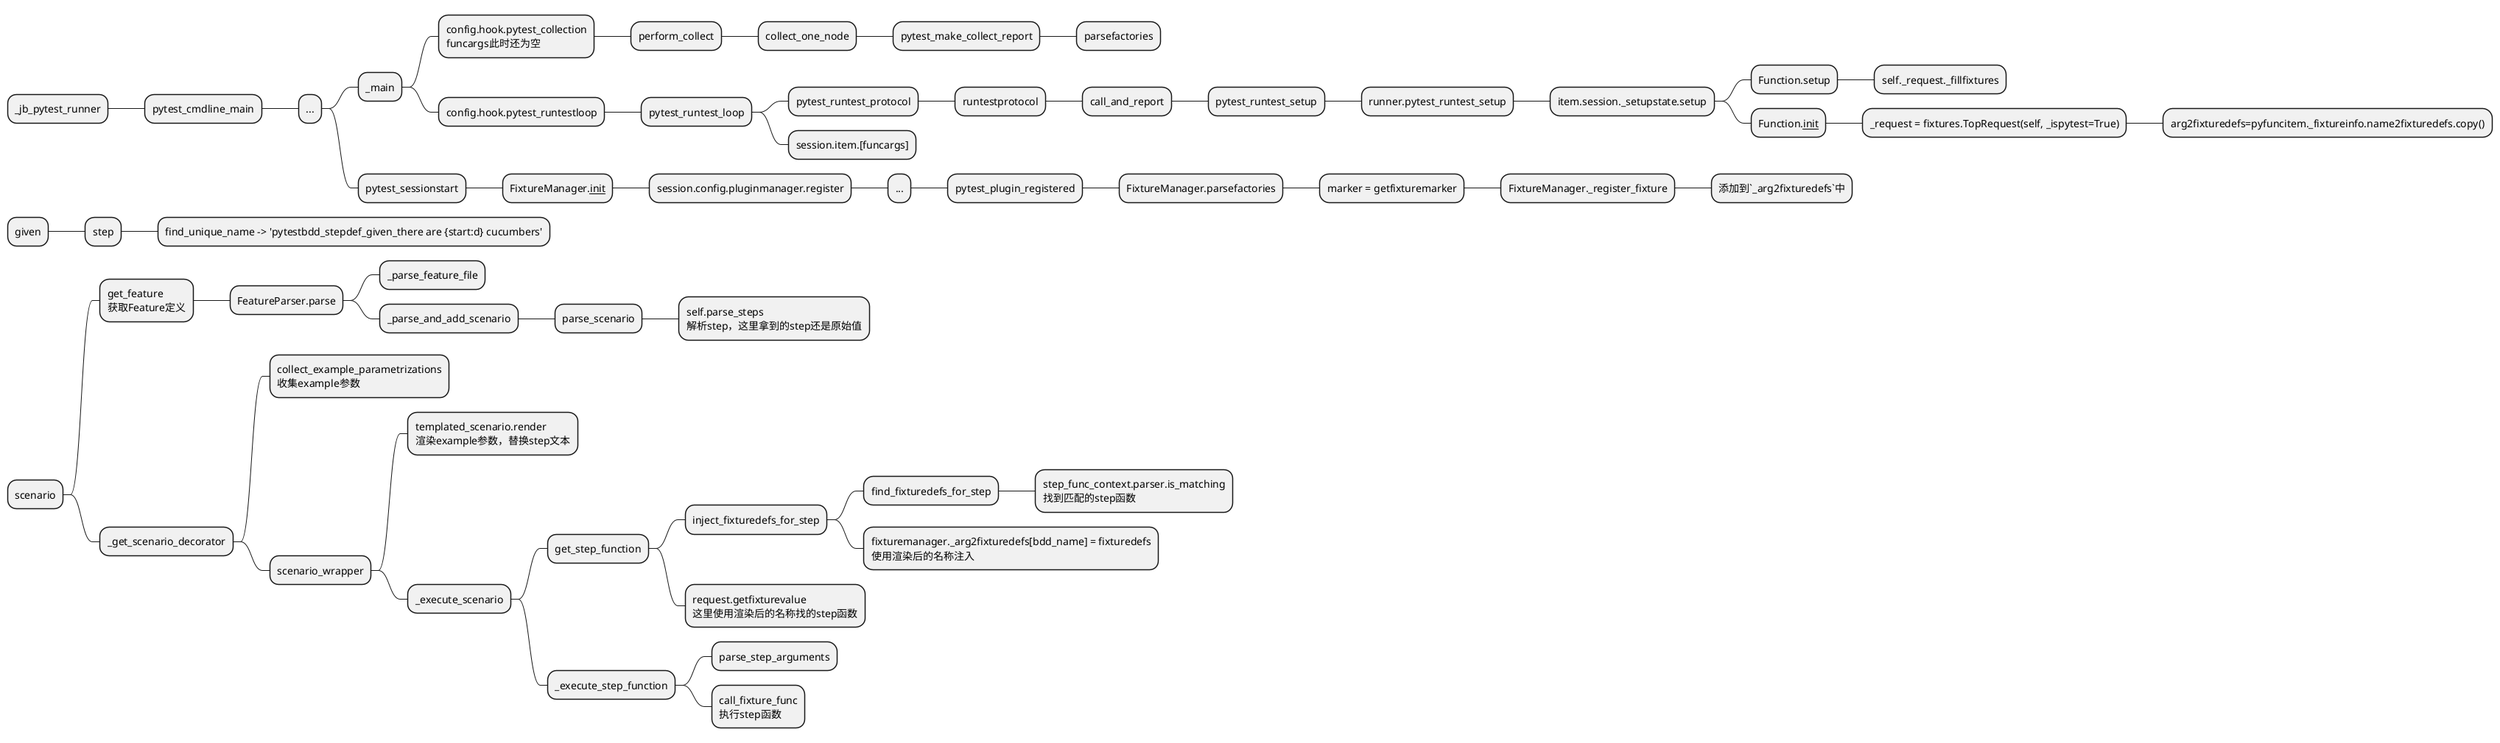 @startmindmap
* _jb_pytest_runner
 * pytest_cmdline_main
  * ...
   * _main
    * config.hook.pytest_collection\nfuncargs此时还为空
     * perform_collect
      * collect_one_node
       * pytest_make_collect_report
        * parsefactories
    * config.hook.pytest_runtestloop
     * pytest_runtest_loop
      * pytest_runtest_protocol
       * runtestprotocol
        * call_and_report
         * pytest_runtest_setup
          * runner.pytest_runtest_setup
           * item.session._setupstate.setup
            * Function.setup
             * self._request._fillfixtures
            * Function.__init__
             * _request = fixtures.TopRequest(self, _ispytest=True)
              * arg2fixturedefs=pyfuncitem._fixtureinfo.name2fixturedefs.copy()
      * session.item.[funcargs]
   * pytest_sessionstart
    * FixtureManager.__init__
     * session.config.pluginmanager.register
      * ...
       * pytest_plugin_registered
        * FixtureManager.parsefactories
         * marker = getfixturemarker
          * FixtureManager._register_fixture
           * 添加到`_arg2fixturedefs`中
* given
 * step
  * find_unique_name -> 'pytestbdd_stepdef_given_there are {start:d} cucumbers'
* scenario
 * get_feature\n获取Feature定义
  * FeatureParser.parse
   * _parse_feature_file
   * _parse_and_add_scenario
    * parse_scenario
     * self.parse_steps\n解析step，这里拿到的step还是原始值
 * _get_scenario_decorator
  * collect_example_parametrizations\n收集example参数
  * scenario_wrapper
   * templated_scenario.render\n渲染example参数，替换step文本
   * _execute_scenario
    * get_step_function
     * inject_fixturedefs_for_step
      * find_fixturedefs_for_step
       * step_func_context.parser.is_matching\n找到匹配的step函数
      * fixturemanager._arg2fixturedefs[bdd_name] = fixturedefs\n使用渲染后的名称注入
     * request.getfixturevalue\n这里使用渲染后的名称找的step函数
    * _execute_step_function
     * parse_step_arguments
     * call_fixture_func\n执行step函数
@endmindmap
